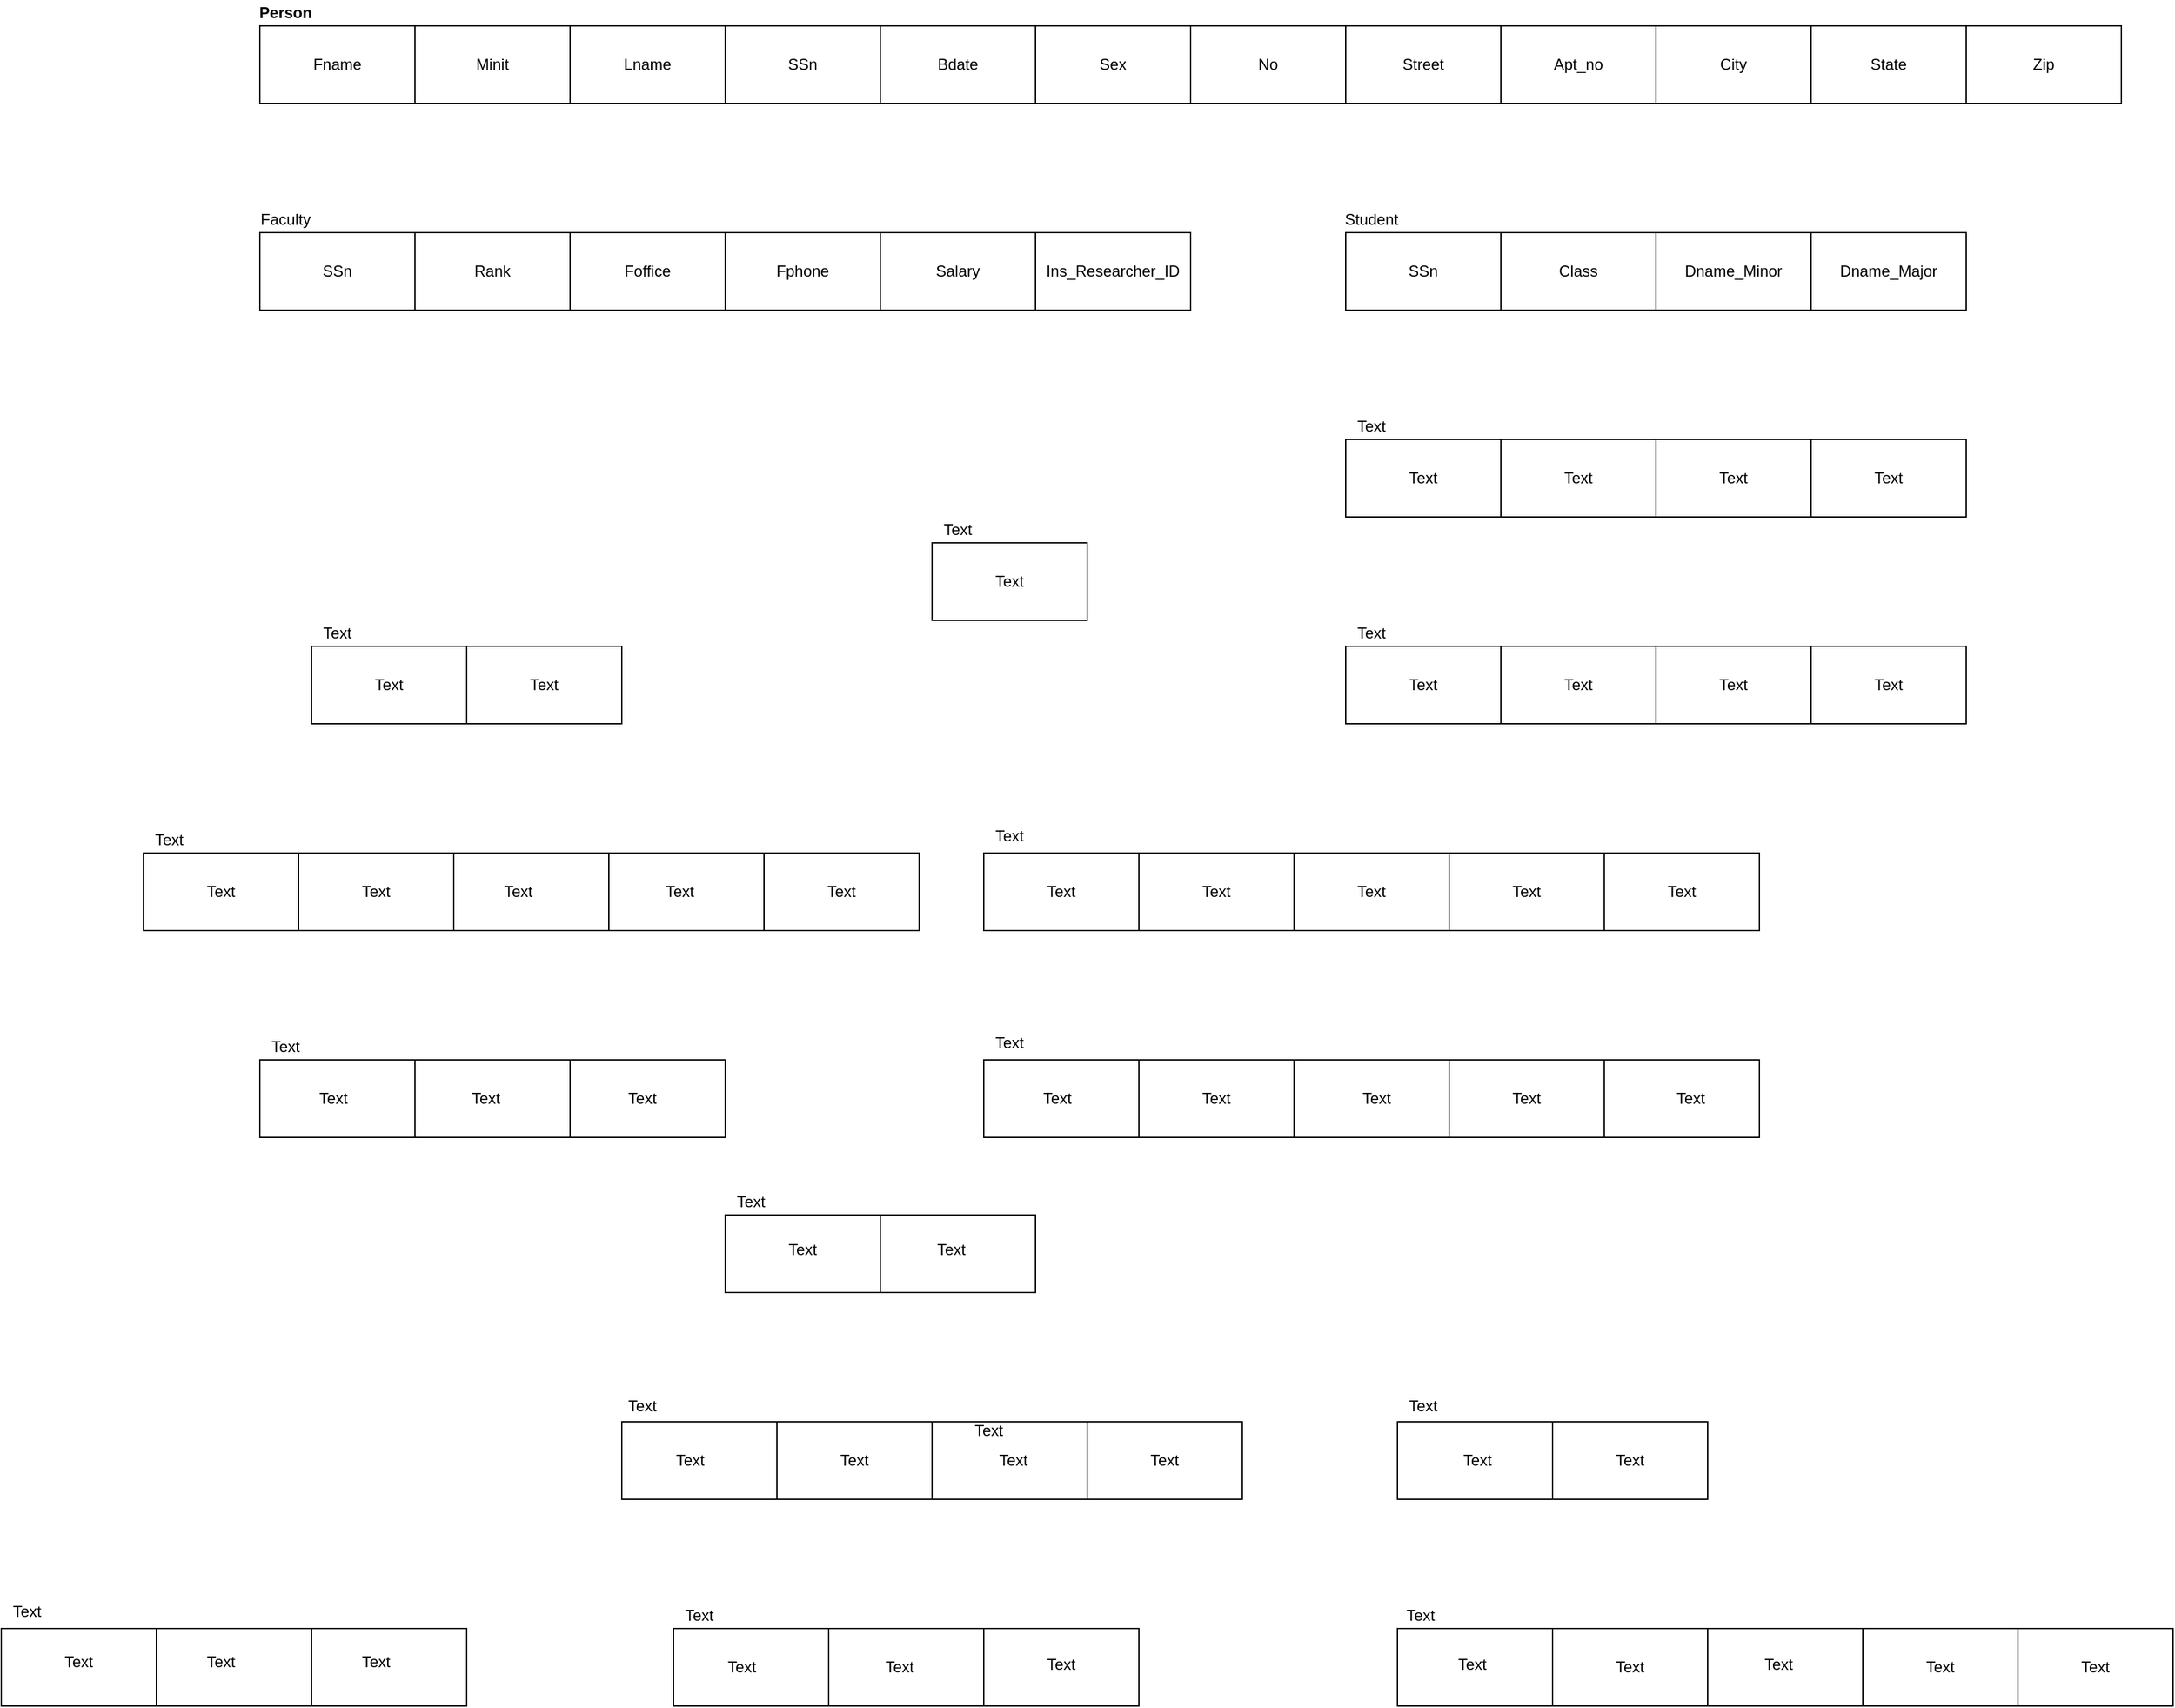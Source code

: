 <mxfile version="13.8.6" type="github">
  <diagram id="SCuiM9Ef9zFS880fD7g7" name="Page-1">
    <mxGraphModel dx="1608" dy="303" grid="0" gridSize="10" guides="1" tooltips="1" connect="1" arrows="1" fold="1" page="1" pageScale="1" pageWidth="850" pageHeight="1100" math="0" shadow="0">
      <root>
        <mxCell id="0" />
        <mxCell id="1" parent="0" />
        <mxCell id="ythB0XY5r4S939yMG-qN-1" value="" style="rounded=0;whiteSpace=wrap;html=1;" vertex="1" parent="1">
          <mxGeometry x="80" y="40" width="120" height="60" as="geometry" />
        </mxCell>
        <mxCell id="ythB0XY5r4S939yMG-qN-2" value="" style="rounded=0;whiteSpace=wrap;html=1;" vertex="1" parent="1">
          <mxGeometry x="200" y="40" width="120" height="60" as="geometry" />
        </mxCell>
        <mxCell id="ythB0XY5r4S939yMG-qN-3" value="" style="rounded=0;whiteSpace=wrap;html=1;" vertex="1" parent="1">
          <mxGeometry x="320" y="40" width="120" height="60" as="geometry" />
        </mxCell>
        <mxCell id="ythB0XY5r4S939yMG-qN-4" value="" style="rounded=0;whiteSpace=wrap;html=1;" vertex="1" parent="1">
          <mxGeometry x="440" y="40" width="120" height="60" as="geometry" />
        </mxCell>
        <mxCell id="ythB0XY5r4S939yMG-qN-5" value="" style="rounded=0;whiteSpace=wrap;html=1;" vertex="1" parent="1">
          <mxGeometry x="560" y="40" width="120" height="60" as="geometry" />
        </mxCell>
        <mxCell id="ythB0XY5r4S939yMG-qN-6" value="" style="rounded=0;whiteSpace=wrap;html=1;" vertex="1" parent="1">
          <mxGeometry x="680" y="40" width="120" height="60" as="geometry" />
        </mxCell>
        <mxCell id="ythB0XY5r4S939yMG-qN-7" value="" style="rounded=0;whiteSpace=wrap;html=1;" vertex="1" parent="1">
          <mxGeometry x="800" y="40" width="120" height="60" as="geometry" />
        </mxCell>
        <mxCell id="ythB0XY5r4S939yMG-qN-8" value="" style="rounded=0;whiteSpace=wrap;html=1;" vertex="1" parent="1">
          <mxGeometry x="920" y="40" width="120" height="60" as="geometry" />
        </mxCell>
        <mxCell id="ythB0XY5r4S939yMG-qN-9" value="" style="rounded=0;whiteSpace=wrap;html=1;" vertex="1" parent="1">
          <mxGeometry x="1040" y="40" width="120" height="60" as="geometry" />
        </mxCell>
        <mxCell id="ythB0XY5r4S939yMG-qN-10" value="" style="rounded=0;whiteSpace=wrap;html=1;" vertex="1" parent="1">
          <mxGeometry x="1160" y="40" width="120" height="60" as="geometry" />
        </mxCell>
        <mxCell id="ythB0XY5r4S939yMG-qN-11" value="" style="rounded=0;whiteSpace=wrap;html=1;" vertex="1" parent="1">
          <mxGeometry x="1280" y="40" width="120" height="60" as="geometry" />
        </mxCell>
        <mxCell id="ythB0XY5r4S939yMG-qN-12" value="" style="rounded=0;whiteSpace=wrap;html=1;" vertex="1" parent="1">
          <mxGeometry x="1400" y="40" width="120" height="60" as="geometry" />
        </mxCell>
        <mxCell id="ythB0XY5r4S939yMG-qN-13" value="" style="rounded=0;whiteSpace=wrap;html=1;" vertex="1" parent="1">
          <mxGeometry x="80" y="200" width="120" height="60" as="geometry" />
        </mxCell>
        <mxCell id="ythB0XY5r4S939yMG-qN-14" value="" style="rounded=0;whiteSpace=wrap;html=1;" vertex="1" parent="1">
          <mxGeometry x="200" y="200" width="120" height="60" as="geometry" />
        </mxCell>
        <mxCell id="ythB0XY5r4S939yMG-qN-15" value="" style="rounded=0;whiteSpace=wrap;html=1;" vertex="1" parent="1">
          <mxGeometry x="320" y="200" width="120" height="60" as="geometry" />
        </mxCell>
        <mxCell id="ythB0XY5r4S939yMG-qN-16" value="" style="rounded=0;whiteSpace=wrap;html=1;" vertex="1" parent="1">
          <mxGeometry x="440" y="200" width="120" height="60" as="geometry" />
        </mxCell>
        <mxCell id="ythB0XY5r4S939yMG-qN-17" value="" style="rounded=0;whiteSpace=wrap;html=1;" vertex="1" parent="1">
          <mxGeometry x="560" y="200" width="120" height="60" as="geometry" />
        </mxCell>
        <mxCell id="ythB0XY5r4S939yMG-qN-18" value="" style="rounded=0;whiteSpace=wrap;html=1;" vertex="1" parent="1">
          <mxGeometry x="680" y="200" width="120" height="60" as="geometry" />
        </mxCell>
        <mxCell id="ythB0XY5r4S939yMG-qN-19" value="" style="rounded=0;whiteSpace=wrap;html=1;" vertex="1" parent="1">
          <mxGeometry x="920" y="200" width="120" height="60" as="geometry" />
        </mxCell>
        <mxCell id="ythB0XY5r4S939yMG-qN-20" value="" style="rounded=0;whiteSpace=wrap;html=1;" vertex="1" parent="1">
          <mxGeometry x="1040" y="200" width="120" height="60" as="geometry" />
        </mxCell>
        <mxCell id="ythB0XY5r4S939yMG-qN-21" value="" style="rounded=0;whiteSpace=wrap;html=1;" vertex="1" parent="1">
          <mxGeometry x="1160" y="200" width="120" height="60" as="geometry" />
        </mxCell>
        <mxCell id="ythB0XY5r4S939yMG-qN-22" value="" style="rounded=0;whiteSpace=wrap;html=1;" vertex="1" parent="1">
          <mxGeometry x="1280" y="200" width="120" height="60" as="geometry" />
        </mxCell>
        <mxCell id="ythB0XY5r4S939yMG-qN-23" value="" style="rounded=0;whiteSpace=wrap;html=1;" vertex="1" parent="1">
          <mxGeometry x="920" y="360" width="120" height="60" as="geometry" />
        </mxCell>
        <mxCell id="ythB0XY5r4S939yMG-qN-24" value="" style="rounded=0;whiteSpace=wrap;html=1;" vertex="1" parent="1">
          <mxGeometry x="1040" y="360" width="120" height="60" as="geometry" />
        </mxCell>
        <mxCell id="ythB0XY5r4S939yMG-qN-25" value="" style="rounded=0;whiteSpace=wrap;html=1;" vertex="1" parent="1">
          <mxGeometry x="1160" y="360" width="120" height="60" as="geometry" />
        </mxCell>
        <mxCell id="ythB0XY5r4S939yMG-qN-26" value="" style="rounded=0;whiteSpace=wrap;html=1;" vertex="1" parent="1">
          <mxGeometry x="1280" y="360" width="120" height="60" as="geometry" />
        </mxCell>
        <mxCell id="ythB0XY5r4S939yMG-qN-27" value="" style="rounded=0;whiteSpace=wrap;html=1;" vertex="1" parent="1">
          <mxGeometry x="920" y="520" width="120" height="60" as="geometry" />
        </mxCell>
        <mxCell id="ythB0XY5r4S939yMG-qN-28" value="" style="rounded=0;whiteSpace=wrap;html=1;" vertex="1" parent="1">
          <mxGeometry x="1040" y="520" width="120" height="60" as="geometry" />
        </mxCell>
        <mxCell id="ythB0XY5r4S939yMG-qN-29" value="" style="rounded=0;whiteSpace=wrap;html=1;" vertex="1" parent="1">
          <mxGeometry x="1160" y="520" width="120" height="60" as="geometry" />
        </mxCell>
        <mxCell id="ythB0XY5r4S939yMG-qN-30" value="" style="rounded=0;whiteSpace=wrap;html=1;" vertex="1" parent="1">
          <mxGeometry x="1280" y="520" width="120" height="60" as="geometry" />
        </mxCell>
        <mxCell id="ythB0XY5r4S939yMG-qN-31" value="" style="rounded=0;whiteSpace=wrap;html=1;" vertex="1" parent="1">
          <mxGeometry x="600" y="440" width="120" height="60" as="geometry" />
        </mxCell>
        <mxCell id="ythB0XY5r4S939yMG-qN-32" value="" style="rounded=0;whiteSpace=wrap;html=1;" vertex="1" parent="1">
          <mxGeometry x="640" y="680" width="120" height="60" as="geometry" />
        </mxCell>
        <mxCell id="ythB0XY5r4S939yMG-qN-33" value="" style="rounded=0;whiteSpace=wrap;html=1;" vertex="1" parent="1">
          <mxGeometry x="760" y="680" width="120" height="60" as="geometry" />
        </mxCell>
        <mxCell id="ythB0XY5r4S939yMG-qN-34" value="" style="rounded=0;whiteSpace=wrap;html=1;" vertex="1" parent="1">
          <mxGeometry x="880" y="680" width="120" height="60" as="geometry" />
        </mxCell>
        <mxCell id="ythB0XY5r4S939yMG-qN-35" value="" style="rounded=0;whiteSpace=wrap;html=1;" vertex="1" parent="1">
          <mxGeometry x="1000" y="680" width="120" height="60" as="geometry" />
        </mxCell>
        <mxCell id="ythB0XY5r4S939yMG-qN-36" value="" style="rounded=0;whiteSpace=wrap;html=1;" vertex="1" parent="1">
          <mxGeometry x="1120" y="680" width="120" height="60" as="geometry" />
        </mxCell>
        <mxCell id="ythB0XY5r4S939yMG-qN-37" value="" style="rounded=0;whiteSpace=wrap;html=1;" vertex="1" parent="1">
          <mxGeometry x="-10" y="680" width="120" height="60" as="geometry" />
        </mxCell>
        <mxCell id="ythB0XY5r4S939yMG-qN-38" value="" style="rounded=0;whiteSpace=wrap;html=1;" vertex="1" parent="1">
          <mxGeometry x="110" y="680" width="120" height="60" as="geometry" />
        </mxCell>
        <mxCell id="ythB0XY5r4S939yMG-qN-39" value="" style="rounded=0;whiteSpace=wrap;html=1;" vertex="1" parent="1">
          <mxGeometry x="230" y="680" width="120" height="60" as="geometry" />
        </mxCell>
        <mxCell id="ythB0XY5r4S939yMG-qN-40" value="" style="rounded=0;whiteSpace=wrap;html=1;" vertex="1" parent="1">
          <mxGeometry x="350" y="680" width="120" height="60" as="geometry" />
        </mxCell>
        <mxCell id="ythB0XY5r4S939yMG-qN-41" value="" style="rounded=0;whiteSpace=wrap;html=1;" vertex="1" parent="1">
          <mxGeometry x="470" y="680" width="120" height="60" as="geometry" />
        </mxCell>
        <mxCell id="ythB0XY5r4S939yMG-qN-42" value="" style="rounded=0;whiteSpace=wrap;html=1;" vertex="1" parent="1">
          <mxGeometry x="120" y="520" width="120" height="60" as="geometry" />
        </mxCell>
        <mxCell id="ythB0XY5r4S939yMG-qN-43" value="" style="rounded=0;whiteSpace=wrap;html=1;" vertex="1" parent="1">
          <mxGeometry x="240" y="520" width="120" height="60" as="geometry" />
        </mxCell>
        <mxCell id="ythB0XY5r4S939yMG-qN-44" value="" style="rounded=0;whiteSpace=wrap;html=1;" vertex="1" parent="1">
          <mxGeometry x="640" y="840" width="120" height="60" as="geometry" />
        </mxCell>
        <mxCell id="ythB0XY5r4S939yMG-qN-45" value="" style="rounded=0;whiteSpace=wrap;html=1;" vertex="1" parent="1">
          <mxGeometry x="760" y="840" width="120" height="60" as="geometry" />
        </mxCell>
        <mxCell id="ythB0XY5r4S939yMG-qN-46" value="" style="rounded=0;whiteSpace=wrap;html=1;" vertex="1" parent="1">
          <mxGeometry x="880" y="840" width="120" height="60" as="geometry" />
        </mxCell>
        <mxCell id="ythB0XY5r4S939yMG-qN-47" value="" style="rounded=0;whiteSpace=wrap;html=1;" vertex="1" parent="1">
          <mxGeometry x="1000" y="840" width="120" height="60" as="geometry" />
        </mxCell>
        <mxCell id="ythB0XY5r4S939yMG-qN-48" value="" style="rounded=0;whiteSpace=wrap;html=1;" vertex="1" parent="1">
          <mxGeometry x="1120" y="840" width="120" height="60" as="geometry" />
        </mxCell>
        <mxCell id="ythB0XY5r4S939yMG-qN-49" value="" style="rounded=0;whiteSpace=wrap;html=1;" vertex="1" parent="1">
          <mxGeometry x="80" y="840" width="120" height="60" as="geometry" />
        </mxCell>
        <mxCell id="ythB0XY5r4S939yMG-qN-50" value="" style="rounded=0;whiteSpace=wrap;html=1;" vertex="1" parent="1">
          <mxGeometry x="200" y="840" width="120" height="60" as="geometry" />
        </mxCell>
        <mxCell id="ythB0XY5r4S939yMG-qN-51" value="" style="rounded=0;whiteSpace=wrap;html=1;" vertex="1" parent="1">
          <mxGeometry x="320" y="840" width="120" height="60" as="geometry" />
        </mxCell>
        <mxCell id="ythB0XY5r4S939yMG-qN-52" value="" style="rounded=0;whiteSpace=wrap;html=1;" vertex="1" parent="1">
          <mxGeometry x="440" y="960" width="120" height="60" as="geometry" />
        </mxCell>
        <mxCell id="ythB0XY5r4S939yMG-qN-53" value="" style="rounded=0;whiteSpace=wrap;html=1;" vertex="1" parent="1">
          <mxGeometry x="560" y="960" width="120" height="60" as="geometry" />
        </mxCell>
        <mxCell id="ythB0XY5r4S939yMG-qN-54" value="" style="rounded=0;whiteSpace=wrap;html=1;" vertex="1" parent="1">
          <mxGeometry x="360" y="1120" width="120" height="60" as="geometry" />
        </mxCell>
        <mxCell id="ythB0XY5r4S939yMG-qN-55" value="" style="rounded=0;whiteSpace=wrap;html=1;" vertex="1" parent="1">
          <mxGeometry x="480" y="1120" width="120" height="60" as="geometry" />
        </mxCell>
        <mxCell id="ythB0XY5r4S939yMG-qN-56" value="" style="rounded=0;whiteSpace=wrap;html=1;" vertex="1" parent="1">
          <mxGeometry x="600" y="1120" width="120" height="60" as="geometry" />
        </mxCell>
        <mxCell id="ythB0XY5r4S939yMG-qN-57" value="" style="rounded=0;whiteSpace=wrap;html=1;" vertex="1" parent="1">
          <mxGeometry x="720" y="1120" width="120" height="60" as="geometry" />
        </mxCell>
        <mxCell id="ythB0XY5r4S939yMG-qN-58" value="" style="rounded=0;whiteSpace=wrap;html=1;" vertex="1" parent="1">
          <mxGeometry x="960" y="1120" width="120" height="60" as="geometry" />
        </mxCell>
        <mxCell id="ythB0XY5r4S939yMG-qN-59" value="" style="rounded=0;whiteSpace=wrap;html=1;" vertex="1" parent="1">
          <mxGeometry x="1080" y="1120" width="120" height="60" as="geometry" />
        </mxCell>
        <mxCell id="ythB0XY5r4S939yMG-qN-65" value="" style="rounded=0;whiteSpace=wrap;html=1;" vertex="1" parent="1">
          <mxGeometry x="960" y="1280" width="120" height="60" as="geometry" />
        </mxCell>
        <mxCell id="ythB0XY5r4S939yMG-qN-66" value="" style="rounded=0;whiteSpace=wrap;html=1;" vertex="1" parent="1">
          <mxGeometry x="1080" y="1280" width="120" height="60" as="geometry" />
        </mxCell>
        <mxCell id="ythB0XY5r4S939yMG-qN-67" value="" style="rounded=0;whiteSpace=wrap;html=1;" vertex="1" parent="1">
          <mxGeometry x="1200" y="1280" width="120" height="60" as="geometry" />
        </mxCell>
        <mxCell id="ythB0XY5r4S939yMG-qN-68" value="" style="rounded=0;whiteSpace=wrap;html=1;" vertex="1" parent="1">
          <mxGeometry x="1320" y="1280" width="120" height="60" as="geometry" />
        </mxCell>
        <mxCell id="ythB0XY5r4S939yMG-qN-69" value="" style="rounded=0;whiteSpace=wrap;html=1;" vertex="1" parent="1">
          <mxGeometry x="1440" y="1280" width="120" height="60" as="geometry" />
        </mxCell>
        <mxCell id="ythB0XY5r4S939yMG-qN-70" value="" style="rounded=0;whiteSpace=wrap;html=1;" vertex="1" parent="1">
          <mxGeometry x="400" y="1280" width="120" height="60" as="geometry" />
        </mxCell>
        <mxCell id="ythB0XY5r4S939yMG-qN-71" value="" style="rounded=0;whiteSpace=wrap;html=1;" vertex="1" parent="1">
          <mxGeometry x="520" y="1280" width="120" height="60" as="geometry" />
        </mxCell>
        <mxCell id="ythB0XY5r4S939yMG-qN-72" value="" style="rounded=0;whiteSpace=wrap;html=1;" vertex="1" parent="1">
          <mxGeometry x="640" y="1280" width="120" height="60" as="geometry" />
        </mxCell>
        <mxCell id="ythB0XY5r4S939yMG-qN-73" value="" style="rounded=0;whiteSpace=wrap;html=1;" vertex="1" parent="1">
          <mxGeometry x="-120" y="1280" width="120" height="60" as="geometry" />
        </mxCell>
        <mxCell id="ythB0XY5r4S939yMG-qN-74" value="" style="rounded=0;whiteSpace=wrap;html=1;" vertex="1" parent="1">
          <mxGeometry y="1280" width="120" height="60" as="geometry" />
        </mxCell>
        <mxCell id="ythB0XY5r4S939yMG-qN-75" value="" style="rounded=0;whiteSpace=wrap;html=1;" vertex="1" parent="1">
          <mxGeometry x="120" y="1280" width="120" height="60" as="geometry" />
        </mxCell>
        <mxCell id="ythB0XY5r4S939yMG-qN-76" value="Zip" style="text;html=1;strokeColor=none;fillColor=none;align=center;verticalAlign=middle;whiteSpace=wrap;rounded=0;" vertex="1" parent="1">
          <mxGeometry x="1440" y="60" width="40" height="20" as="geometry" />
        </mxCell>
        <mxCell id="ythB0XY5r4S939yMG-qN-77" value="State" style="text;html=1;strokeColor=none;fillColor=none;align=center;verticalAlign=middle;whiteSpace=wrap;rounded=0;" vertex="1" parent="1">
          <mxGeometry x="1320" y="60" width="40" height="20" as="geometry" />
        </mxCell>
        <mxCell id="ythB0XY5r4S939yMG-qN-78" value="City" style="text;html=1;strokeColor=none;fillColor=none;align=center;verticalAlign=middle;whiteSpace=wrap;rounded=0;" vertex="1" parent="1">
          <mxGeometry x="1200" y="60" width="40" height="20" as="geometry" />
        </mxCell>
        <mxCell id="ythB0XY5r4S939yMG-qN-79" value="Apt_no" style="text;html=1;strokeColor=none;fillColor=none;align=center;verticalAlign=middle;whiteSpace=wrap;rounded=0;" vertex="1" parent="1">
          <mxGeometry x="1080" y="60" width="40" height="20" as="geometry" />
        </mxCell>
        <mxCell id="ythB0XY5r4S939yMG-qN-80" value="Street" style="text;html=1;strokeColor=none;fillColor=none;align=center;verticalAlign=middle;whiteSpace=wrap;rounded=0;" vertex="1" parent="1">
          <mxGeometry x="960" y="60" width="40" height="20" as="geometry" />
        </mxCell>
        <mxCell id="ythB0XY5r4S939yMG-qN-81" value="No" style="text;html=1;strokeColor=none;fillColor=none;align=center;verticalAlign=middle;whiteSpace=wrap;rounded=0;" vertex="1" parent="1">
          <mxGeometry x="840" y="60" width="40" height="20" as="geometry" />
        </mxCell>
        <mxCell id="ythB0XY5r4S939yMG-qN-82" value="Sex" style="text;html=1;strokeColor=none;fillColor=none;align=center;verticalAlign=middle;whiteSpace=wrap;rounded=0;" vertex="1" parent="1">
          <mxGeometry x="720" y="60" width="40" height="20" as="geometry" />
        </mxCell>
        <mxCell id="ythB0XY5r4S939yMG-qN-83" value="Bdate" style="text;html=1;strokeColor=none;fillColor=none;align=center;verticalAlign=middle;whiteSpace=wrap;rounded=0;" vertex="1" parent="1">
          <mxGeometry x="600" y="60" width="40" height="20" as="geometry" />
        </mxCell>
        <mxCell id="ythB0XY5r4S939yMG-qN-84" value="SSn" style="text;html=1;strokeColor=none;fillColor=none;align=center;verticalAlign=middle;whiteSpace=wrap;rounded=0;" vertex="1" parent="1">
          <mxGeometry x="480" y="60" width="40" height="20" as="geometry" />
        </mxCell>
        <mxCell id="ythB0XY5r4S939yMG-qN-85" value="Lname" style="text;html=1;strokeColor=none;fillColor=none;align=center;verticalAlign=middle;whiteSpace=wrap;rounded=0;" vertex="1" parent="1">
          <mxGeometry x="360" y="60" width="40" height="20" as="geometry" />
        </mxCell>
        <mxCell id="ythB0XY5r4S939yMG-qN-86" value="Minit" style="text;html=1;strokeColor=none;fillColor=none;align=center;verticalAlign=middle;whiteSpace=wrap;rounded=0;" vertex="1" parent="1">
          <mxGeometry x="240" y="60" width="40" height="20" as="geometry" />
        </mxCell>
        <mxCell id="ythB0XY5r4S939yMG-qN-87" value="Fname" style="text;html=1;strokeColor=none;fillColor=none;align=center;verticalAlign=middle;whiteSpace=wrap;rounded=0;" vertex="1" parent="1">
          <mxGeometry x="120" y="60" width="40" height="20" as="geometry" />
        </mxCell>
        <mxCell id="ythB0XY5r4S939yMG-qN-88" value="&lt;b&gt;Person&lt;/b&gt;" style="text;html=1;strokeColor=none;fillColor=none;align=center;verticalAlign=middle;whiteSpace=wrap;rounded=0;" vertex="1" parent="1">
          <mxGeometry x="80" y="20" width="40" height="20" as="geometry" />
        </mxCell>
        <mxCell id="ythB0XY5r4S939yMG-qN-91" value="Student" style="text;html=1;strokeColor=none;fillColor=none;align=center;verticalAlign=middle;whiteSpace=wrap;rounded=0;" vertex="1" parent="1">
          <mxGeometry x="920" y="180" width="40" height="20" as="geometry" />
        </mxCell>
        <mxCell id="ythB0XY5r4S939yMG-qN-92" value="Ins_Researcher_ID" style="text;html=1;strokeColor=none;fillColor=none;align=center;verticalAlign=middle;whiteSpace=wrap;rounded=0;" vertex="1" parent="1">
          <mxGeometry x="720" y="220" width="40" height="20" as="geometry" />
        </mxCell>
        <mxCell id="ythB0XY5r4S939yMG-qN-93" value="Salary" style="text;html=1;strokeColor=none;fillColor=none;align=center;verticalAlign=middle;whiteSpace=wrap;rounded=0;" vertex="1" parent="1">
          <mxGeometry x="600" y="220" width="40" height="20" as="geometry" />
        </mxCell>
        <mxCell id="ythB0XY5r4S939yMG-qN-94" value="Fphone" style="text;html=1;strokeColor=none;fillColor=none;align=center;verticalAlign=middle;whiteSpace=wrap;rounded=0;" vertex="1" parent="1">
          <mxGeometry x="480" y="220" width="40" height="20" as="geometry" />
        </mxCell>
        <mxCell id="ythB0XY5r4S939yMG-qN-95" value="Foffice" style="text;html=1;strokeColor=none;fillColor=none;align=center;verticalAlign=middle;whiteSpace=wrap;rounded=0;" vertex="1" parent="1">
          <mxGeometry x="360" y="220" width="40" height="20" as="geometry" />
        </mxCell>
        <mxCell id="ythB0XY5r4S939yMG-qN-96" value="Rank" style="text;html=1;strokeColor=none;fillColor=none;align=center;verticalAlign=middle;whiteSpace=wrap;rounded=0;" vertex="1" parent="1">
          <mxGeometry x="240" y="220" width="40" height="20" as="geometry" />
        </mxCell>
        <mxCell id="ythB0XY5r4S939yMG-qN-97" value="SSn" style="text;html=1;strokeColor=none;fillColor=none;align=center;verticalAlign=middle;whiteSpace=wrap;rounded=0;" vertex="1" parent="1">
          <mxGeometry x="120" y="220" width="40" height="20" as="geometry" />
        </mxCell>
        <mxCell id="ythB0XY5r4S939yMG-qN-98" value="Faculty" style="text;html=1;strokeColor=none;fillColor=none;align=center;verticalAlign=middle;whiteSpace=wrap;rounded=0;" vertex="1" parent="1">
          <mxGeometry x="80" y="180" width="40" height="20" as="geometry" />
        </mxCell>
        <mxCell id="ythB0XY5r4S939yMG-qN-99" value="Dname_Major" style="text;html=1;strokeColor=none;fillColor=none;align=center;verticalAlign=middle;whiteSpace=wrap;rounded=0;" vertex="1" parent="1">
          <mxGeometry x="1320" y="220" width="40" height="20" as="geometry" />
        </mxCell>
        <mxCell id="ythB0XY5r4S939yMG-qN-100" value="Dname_Minor" style="text;html=1;strokeColor=none;fillColor=none;align=center;verticalAlign=middle;whiteSpace=wrap;rounded=0;" vertex="1" parent="1">
          <mxGeometry x="1200" y="220" width="40" height="20" as="geometry" />
        </mxCell>
        <mxCell id="ythB0XY5r4S939yMG-qN-101" value="Class" style="text;html=1;strokeColor=none;fillColor=none;align=center;verticalAlign=middle;whiteSpace=wrap;rounded=0;" vertex="1" parent="1">
          <mxGeometry x="1080" y="220" width="40" height="20" as="geometry" />
        </mxCell>
        <mxCell id="ythB0XY5r4S939yMG-qN-102" value="SSn" style="text;html=1;strokeColor=none;fillColor=none;align=center;verticalAlign=middle;whiteSpace=wrap;rounded=0;" vertex="1" parent="1">
          <mxGeometry x="960" y="220" width="40" height="20" as="geometry" />
        </mxCell>
        <mxCell id="ythB0XY5r4S939yMG-qN-103" value="Text" style="text;html=1;strokeColor=none;fillColor=none;align=center;verticalAlign=middle;whiteSpace=wrap;rounded=0;" vertex="1" parent="1">
          <mxGeometry x="920" y="500" width="40" height="20" as="geometry" />
        </mxCell>
        <mxCell id="ythB0XY5r4S939yMG-qN-104" value="Text" style="text;html=1;strokeColor=none;fillColor=none;align=center;verticalAlign=middle;whiteSpace=wrap;rounded=0;" vertex="1" parent="1">
          <mxGeometry x="1320" y="540" width="40" height="20" as="geometry" />
        </mxCell>
        <mxCell id="ythB0XY5r4S939yMG-qN-105" value="Text" style="text;html=1;strokeColor=none;fillColor=none;align=center;verticalAlign=middle;whiteSpace=wrap;rounded=0;" vertex="1" parent="1">
          <mxGeometry x="1200" y="540" width="40" height="20" as="geometry" />
        </mxCell>
        <mxCell id="ythB0XY5r4S939yMG-qN-106" value="Text" style="text;html=1;strokeColor=none;fillColor=none;align=center;verticalAlign=middle;whiteSpace=wrap;rounded=0;" vertex="1" parent="1">
          <mxGeometry x="1080" y="540" width="40" height="20" as="geometry" />
        </mxCell>
        <mxCell id="ythB0XY5r4S939yMG-qN-107" value="Text" style="text;html=1;strokeColor=none;fillColor=none;align=center;verticalAlign=middle;whiteSpace=wrap;rounded=0;" vertex="1" parent="1">
          <mxGeometry x="960" y="540" width="40" height="20" as="geometry" />
        </mxCell>
        <mxCell id="ythB0XY5r4S939yMG-qN-108" value="Text" style="text;html=1;strokeColor=none;fillColor=none;align=center;verticalAlign=middle;whiteSpace=wrap;rounded=0;" vertex="1" parent="1">
          <mxGeometry x="1320" y="380" width="40" height="20" as="geometry" />
        </mxCell>
        <mxCell id="ythB0XY5r4S939yMG-qN-109" value="Text" style="text;html=1;strokeColor=none;fillColor=none;align=center;verticalAlign=middle;whiteSpace=wrap;rounded=0;" vertex="1" parent="1">
          <mxGeometry x="1200" y="380" width="40" height="20" as="geometry" />
        </mxCell>
        <mxCell id="ythB0XY5r4S939yMG-qN-110" value="Text" style="text;html=1;strokeColor=none;fillColor=none;align=center;verticalAlign=middle;whiteSpace=wrap;rounded=0;" vertex="1" parent="1">
          <mxGeometry x="920" y="340" width="40" height="20" as="geometry" />
        </mxCell>
        <mxCell id="ythB0XY5r4S939yMG-qN-111" value="Text" style="text;html=1;strokeColor=none;fillColor=none;align=center;verticalAlign=middle;whiteSpace=wrap;rounded=0;" vertex="1" parent="1">
          <mxGeometry x="1080" y="380" width="40" height="20" as="geometry" />
        </mxCell>
        <mxCell id="ythB0XY5r4S939yMG-qN-112" value="Text" style="text;html=1;strokeColor=none;fillColor=none;align=center;verticalAlign=middle;whiteSpace=wrap;rounded=0;" vertex="1" parent="1">
          <mxGeometry x="960" y="380" width="40" height="20" as="geometry" />
        </mxCell>
        <mxCell id="ythB0XY5r4S939yMG-qN-113" value="Text" style="text;html=1;strokeColor=none;fillColor=none;align=center;verticalAlign=middle;whiteSpace=wrap;rounded=0;" vertex="1" parent="1">
          <mxGeometry x="640" y="460" width="40" height="20" as="geometry" />
        </mxCell>
        <mxCell id="ythB0XY5r4S939yMG-qN-114" value="Text" style="text;html=1;strokeColor=none;fillColor=none;align=center;verticalAlign=middle;whiteSpace=wrap;rounded=0;" vertex="1" parent="1">
          <mxGeometry x="600" y="420" width="40" height="20" as="geometry" />
        </mxCell>
        <mxCell id="ythB0XY5r4S939yMG-qN-116" value="Text" style="text;html=1;strokeColor=none;fillColor=none;align=center;verticalAlign=middle;whiteSpace=wrap;rounded=0;" vertex="1" parent="1">
          <mxGeometry x="920" y="700" width="40" height="20" as="geometry" />
        </mxCell>
        <mxCell id="ythB0XY5r4S939yMG-qN-117" value="Text" style="text;html=1;strokeColor=none;fillColor=none;align=center;verticalAlign=middle;whiteSpace=wrap;rounded=0;" vertex="1" parent="1">
          <mxGeometry x="800" y="700" width="40" height="20" as="geometry" />
        </mxCell>
        <mxCell id="ythB0XY5r4S939yMG-qN-118" value="Text" style="text;html=1;strokeColor=none;fillColor=none;align=center;verticalAlign=middle;whiteSpace=wrap;rounded=0;" vertex="1" parent="1">
          <mxGeometry x="-10" y="660" width="40" height="20" as="geometry" />
        </mxCell>
        <mxCell id="ythB0XY5r4S939yMG-qN-119" value="Text" style="text;html=1;strokeColor=none;fillColor=none;align=center;verticalAlign=middle;whiteSpace=wrap;rounded=0;" vertex="1" parent="1">
          <mxGeometry x="680" y="700" width="40" height="20" as="geometry" />
        </mxCell>
        <mxCell id="ythB0XY5r4S939yMG-qN-120" value="Text" style="text;html=1;strokeColor=none;fillColor=none;align=center;verticalAlign=middle;whiteSpace=wrap;rounded=0;" vertex="1" parent="1">
          <mxGeometry x="510" y="700" width="40" height="20" as="geometry" />
        </mxCell>
        <mxCell id="ythB0XY5r4S939yMG-qN-121" value="Text" style="text;html=1;strokeColor=none;fillColor=none;align=center;verticalAlign=middle;whiteSpace=wrap;rounded=0;" vertex="1" parent="1">
          <mxGeometry x="385" y="700" width="40" height="20" as="geometry" />
        </mxCell>
        <mxCell id="ythB0XY5r4S939yMG-qN-122" value="Text" style="text;html=1;strokeColor=none;fillColor=none;align=center;verticalAlign=middle;whiteSpace=wrap;rounded=0;" vertex="1" parent="1">
          <mxGeometry x="260" y="700" width="40" height="20" as="geometry" />
        </mxCell>
        <mxCell id="ythB0XY5r4S939yMG-qN-123" value="Text" style="text;html=1;strokeColor=none;fillColor=none;align=center;verticalAlign=middle;whiteSpace=wrap;rounded=0;" vertex="1" parent="1">
          <mxGeometry x="150" y="700" width="40" height="20" as="geometry" />
        </mxCell>
        <mxCell id="ythB0XY5r4S939yMG-qN-124" value="Text" style="text;html=1;strokeColor=none;fillColor=none;align=center;verticalAlign=middle;whiteSpace=wrap;rounded=0;" vertex="1" parent="1">
          <mxGeometry x="30" y="700" width="40" height="20" as="geometry" />
        </mxCell>
        <mxCell id="ythB0XY5r4S939yMG-qN-125" value="Text" style="text;html=1;strokeColor=none;fillColor=none;align=center;verticalAlign=middle;whiteSpace=wrap;rounded=0;" vertex="1" parent="1">
          <mxGeometry x="280" y="540" width="40" height="20" as="geometry" />
        </mxCell>
        <mxCell id="ythB0XY5r4S939yMG-qN-126" value="Text" style="text;html=1;strokeColor=none;fillColor=none;align=center;verticalAlign=middle;whiteSpace=wrap;rounded=0;" vertex="1" parent="1">
          <mxGeometry x="160" y="540" width="40" height="20" as="geometry" />
        </mxCell>
        <mxCell id="ythB0XY5r4S939yMG-qN-127" value="Text" style="text;html=1;strokeColor=none;fillColor=none;align=center;verticalAlign=middle;whiteSpace=wrap;rounded=0;" vertex="1" parent="1">
          <mxGeometry x="120" y="500" width="40" height="20" as="geometry" />
        </mxCell>
        <mxCell id="ythB0XY5r4S939yMG-qN-129" value="Text" style="text;html=1;strokeColor=none;fillColor=none;align=center;verticalAlign=middle;whiteSpace=wrap;rounded=0;" vertex="1" parent="1">
          <mxGeometry x="1160" y="700" width="40" height="20" as="geometry" />
        </mxCell>
        <mxCell id="ythB0XY5r4S939yMG-qN-130" value="Text" style="text;html=1;strokeColor=none;fillColor=none;align=center;verticalAlign=middle;whiteSpace=wrap;rounded=0;" vertex="1" parent="1">
          <mxGeometry x="1040" y="700" width="40" height="20" as="geometry" />
        </mxCell>
        <mxCell id="ythB0XY5r4S939yMG-qN-131" value="Text" style="text;html=1;strokeColor=none;fillColor=none;align=center;verticalAlign=middle;whiteSpace=wrap;rounded=0;" vertex="1" parent="1">
          <mxGeometry x="640" y="657" width="40" height="20" as="geometry" />
        </mxCell>
        <mxCell id="ythB0XY5r4S939yMG-qN-133" value="Text" style="text;html=1;strokeColor=none;fillColor=none;align=center;verticalAlign=middle;whiteSpace=wrap;rounded=0;" vertex="1" parent="1">
          <mxGeometry x="960" y="1098" width="40" height="20" as="geometry" />
        </mxCell>
        <mxCell id="ythB0XY5r4S939yMG-qN-134" value="Text" style="text;html=1;strokeColor=none;fillColor=none;align=center;verticalAlign=middle;whiteSpace=wrap;rounded=0;" vertex="1" parent="1">
          <mxGeometry x="356" y="1098" width="40" height="20" as="geometry" />
        </mxCell>
        <mxCell id="ythB0XY5r4S939yMG-qN-135" value="Text" style="text;html=1;strokeColor=none;fillColor=none;align=center;verticalAlign=middle;whiteSpace=wrap;rounded=0;" vertex="1" parent="1">
          <mxGeometry x="1167" y="860" width="40" height="20" as="geometry" />
        </mxCell>
        <mxCell id="ythB0XY5r4S939yMG-qN-136" value="Text" style="text;html=1;strokeColor=none;fillColor=none;align=center;verticalAlign=middle;whiteSpace=wrap;rounded=0;" vertex="1" parent="1">
          <mxGeometry x="1040" y="860" width="40" height="20" as="geometry" />
        </mxCell>
        <mxCell id="ythB0XY5r4S939yMG-qN-137" value="Text" style="text;html=1;strokeColor=none;fillColor=none;align=center;verticalAlign=middle;whiteSpace=wrap;rounded=0;" vertex="1" parent="1">
          <mxGeometry x="924" y="860" width="40" height="20" as="geometry" />
        </mxCell>
        <mxCell id="ythB0XY5r4S939yMG-qN-138" value="Text" style="text;html=1;strokeColor=none;fillColor=none;align=center;verticalAlign=middle;whiteSpace=wrap;rounded=0;" vertex="1" parent="1">
          <mxGeometry x="800" y="860" width="40" height="20" as="geometry" />
        </mxCell>
        <mxCell id="ythB0XY5r4S939yMG-qN-139" value="Text" style="text;html=1;strokeColor=none;fillColor=none;align=center;verticalAlign=middle;whiteSpace=wrap;rounded=0;" vertex="1" parent="1">
          <mxGeometry x="677" y="860" width="40" height="20" as="geometry" />
        </mxCell>
        <mxCell id="ythB0XY5r4S939yMG-qN-140" value="Text" style="text;html=1;strokeColor=none;fillColor=none;align=center;verticalAlign=middle;whiteSpace=wrap;rounded=0;" vertex="1" parent="1">
          <mxGeometry x="595" y="977" width="40" height="20" as="geometry" />
        </mxCell>
        <mxCell id="ythB0XY5r4S939yMG-qN-141" value="Text" style="text;html=1;strokeColor=none;fillColor=none;align=center;verticalAlign=middle;whiteSpace=wrap;rounded=0;" vertex="1" parent="1">
          <mxGeometry x="480" y="977" width="40" height="20" as="geometry" />
        </mxCell>
        <mxCell id="ythB0XY5r4S939yMG-qN-142" value="Text" style="text;html=1;strokeColor=none;fillColor=none;align=center;verticalAlign=middle;whiteSpace=wrap;rounded=0;" vertex="1" parent="1">
          <mxGeometry x="440" y="940" width="40" height="20" as="geometry" />
        </mxCell>
        <mxCell id="ythB0XY5r4S939yMG-qN-143" value="Text" style="text;html=1;strokeColor=none;fillColor=none;align=center;verticalAlign=middle;whiteSpace=wrap;rounded=0;" vertex="1" parent="1">
          <mxGeometry x="640" y="817" width="40" height="20" as="geometry" />
        </mxCell>
        <mxCell id="ythB0XY5r4S939yMG-qN-144" value="Text" style="text;html=1;strokeColor=none;fillColor=none;align=center;verticalAlign=middle;whiteSpace=wrap;rounded=0;" vertex="1" parent="1">
          <mxGeometry x="80" y="820" width="40" height="20" as="geometry" />
        </mxCell>
        <mxCell id="ythB0XY5r4S939yMG-qN-145" value="Text" style="text;html=1;strokeColor=none;fillColor=none;align=center;verticalAlign=middle;whiteSpace=wrap;rounded=0;" vertex="1" parent="1">
          <mxGeometry x="356" y="860" width="40" height="20" as="geometry" />
        </mxCell>
        <mxCell id="ythB0XY5r4S939yMG-qN-146" value="Text" style="text;html=1;strokeColor=none;fillColor=none;align=center;verticalAlign=middle;whiteSpace=wrap;rounded=0;" vertex="1" parent="1">
          <mxGeometry x="235" y="860" width="40" height="20" as="geometry" />
        </mxCell>
        <mxCell id="ythB0XY5r4S939yMG-qN-147" value="Text" style="text;html=1;strokeColor=none;fillColor=none;align=center;verticalAlign=middle;whiteSpace=wrap;rounded=0;" vertex="1" parent="1">
          <mxGeometry x="117" y="860" width="40" height="20" as="geometry" />
        </mxCell>
        <mxCell id="ythB0XY5r4S939yMG-qN-150" value="Text" style="text;html=1;strokeColor=none;fillColor=none;align=center;verticalAlign=middle;whiteSpace=wrap;rounded=0;" vertex="1" parent="1">
          <mxGeometry x="680" y="1298" width="40" height="20" as="geometry" />
        </mxCell>
        <mxCell id="ythB0XY5r4S939yMG-qN-151" value="Text" style="text;html=1;strokeColor=none;fillColor=none;align=center;verticalAlign=middle;whiteSpace=wrap;rounded=0;" vertex="1" parent="1">
          <mxGeometry x="555" y="1300" width="40" height="20" as="geometry" />
        </mxCell>
        <mxCell id="ythB0XY5r4S939yMG-qN-152" value="Text" style="text;html=1;strokeColor=none;fillColor=none;align=center;verticalAlign=middle;whiteSpace=wrap;rounded=0;" vertex="1" parent="1">
          <mxGeometry x="400" y="1260" width="40" height="20" as="geometry" />
        </mxCell>
        <mxCell id="ythB0XY5r4S939yMG-qN-153" value="Text" style="text;html=1;strokeColor=none;fillColor=none;align=center;verticalAlign=middle;whiteSpace=wrap;rounded=0;" vertex="1" parent="1">
          <mxGeometry x="433" y="1300" width="40" height="20" as="geometry" />
        </mxCell>
        <mxCell id="ythB0XY5r4S939yMG-qN-154" value="Text" style="text;html=1;strokeColor=none;fillColor=none;align=center;verticalAlign=middle;whiteSpace=wrap;rounded=0;" vertex="1" parent="1">
          <mxGeometry x="1120" y="1140" width="40" height="20" as="geometry" />
        </mxCell>
        <mxCell id="ythB0XY5r4S939yMG-qN-155" value="Text" style="text;html=1;strokeColor=none;fillColor=none;align=center;verticalAlign=middle;whiteSpace=wrap;rounded=0;" vertex="1" parent="1">
          <mxGeometry x="1002" y="1140" width="40" height="20" as="geometry" />
        </mxCell>
        <mxCell id="ythB0XY5r4S939yMG-qN-156" value="Text" style="text;html=1;strokeColor=none;fillColor=none;align=center;verticalAlign=middle;whiteSpace=wrap;rounded=0;" vertex="1" parent="1">
          <mxGeometry x="760" y="1140" width="40" height="20" as="geometry" />
        </mxCell>
        <mxCell id="ythB0XY5r4S939yMG-qN-157" value="Text" style="text;html=1;strokeColor=none;fillColor=none;align=center;verticalAlign=middle;whiteSpace=wrap;rounded=0;" vertex="1" parent="1">
          <mxGeometry x="643" y="1140" width="40" height="20" as="geometry" />
        </mxCell>
        <mxCell id="ythB0XY5r4S939yMG-qN-158" value="Text" style="text;html=1;strokeColor=none;fillColor=none;align=center;verticalAlign=middle;whiteSpace=wrap;rounded=0;" vertex="1" parent="1">
          <mxGeometry x="520" y="1140" width="40" height="20" as="geometry" />
        </mxCell>
        <mxCell id="ythB0XY5r4S939yMG-qN-159" value="Text" style="text;html=1;strokeColor=none;fillColor=none;align=center;verticalAlign=middle;whiteSpace=wrap;rounded=0;" vertex="1" parent="1">
          <mxGeometry x="393" y="1140" width="40" height="20" as="geometry" />
        </mxCell>
        <mxCell id="ythB0XY5r4S939yMG-qN-160" value="Text" style="text;html=1;strokeColor=none;fillColor=none;align=center;verticalAlign=middle;whiteSpace=wrap;rounded=0;" vertex="1" parent="1">
          <mxGeometry x="1360" y="1300" width="40" height="20" as="geometry" />
        </mxCell>
        <mxCell id="ythB0XY5r4S939yMG-qN-161" value="Text" style="text;html=1;strokeColor=none;fillColor=none;align=center;verticalAlign=middle;whiteSpace=wrap;rounded=0;" vertex="1" parent="1">
          <mxGeometry x="1235" y="1298" width="40" height="20" as="geometry" />
        </mxCell>
        <mxCell id="ythB0XY5r4S939yMG-qN-162" value="Text" style="text;html=1;strokeColor=none;fillColor=none;align=center;verticalAlign=middle;whiteSpace=wrap;rounded=0;" vertex="1" parent="1">
          <mxGeometry x="1120" y="1300" width="40" height="20" as="geometry" />
        </mxCell>
        <mxCell id="ythB0XY5r4S939yMG-qN-163" value="Text" style="text;html=1;strokeColor=none;fillColor=none;align=center;verticalAlign=middle;whiteSpace=wrap;rounded=0;" vertex="1" parent="1">
          <mxGeometry x="998" y="1298" width="40" height="20" as="geometry" />
        </mxCell>
        <mxCell id="ythB0XY5r4S939yMG-qN-164" value="Text" style="text;html=1;strokeColor=none;fillColor=none;align=center;verticalAlign=middle;whiteSpace=wrap;rounded=0;" vertex="1" parent="1">
          <mxGeometry x="958" y="1260" width="40" height="20" as="geometry" />
        </mxCell>
        <mxCell id="ythB0XY5r4S939yMG-qN-165" value="Text" style="text;html=1;strokeColor=none;fillColor=none;align=center;verticalAlign=middle;whiteSpace=wrap;rounded=0;" vertex="1" parent="1">
          <mxGeometry x="1480" y="1300" width="40" height="20" as="geometry" />
        </mxCell>
        <mxCell id="ythB0XY5r4S939yMG-qN-166" value="Text" style="text;html=1;strokeColor=none;fillColor=none;align=center;verticalAlign=middle;whiteSpace=wrap;rounded=0;" vertex="1" parent="1">
          <mxGeometry x="624" y="1117" width="40" height="20" as="geometry" />
        </mxCell>
        <mxCell id="ythB0XY5r4S939yMG-qN-167" value="Text" style="text;html=1;strokeColor=none;fillColor=none;align=center;verticalAlign=middle;whiteSpace=wrap;rounded=0;" vertex="1" parent="1">
          <mxGeometry x="150" y="1296" width="40" height="20" as="geometry" />
        </mxCell>
        <mxCell id="ythB0XY5r4S939yMG-qN-168" value="Text" style="text;html=1;strokeColor=none;fillColor=none;align=center;verticalAlign=middle;whiteSpace=wrap;rounded=0;" vertex="1" parent="1">
          <mxGeometry x="30" y="1296" width="40" height="20" as="geometry" />
        </mxCell>
        <mxCell id="ythB0XY5r4S939yMG-qN-169" value="Text" style="text;html=1;strokeColor=none;fillColor=none;align=center;verticalAlign=middle;whiteSpace=wrap;rounded=0;" vertex="1" parent="1">
          <mxGeometry x="-80" y="1296" width="40" height="20" as="geometry" />
        </mxCell>
        <mxCell id="ythB0XY5r4S939yMG-qN-170" value="Text" style="text;html=1;strokeColor=none;fillColor=none;align=center;verticalAlign=middle;whiteSpace=wrap;rounded=0;" vertex="1" parent="1">
          <mxGeometry x="-120" y="1257" width="40" height="20" as="geometry" />
        </mxCell>
      </root>
    </mxGraphModel>
  </diagram>
</mxfile>
